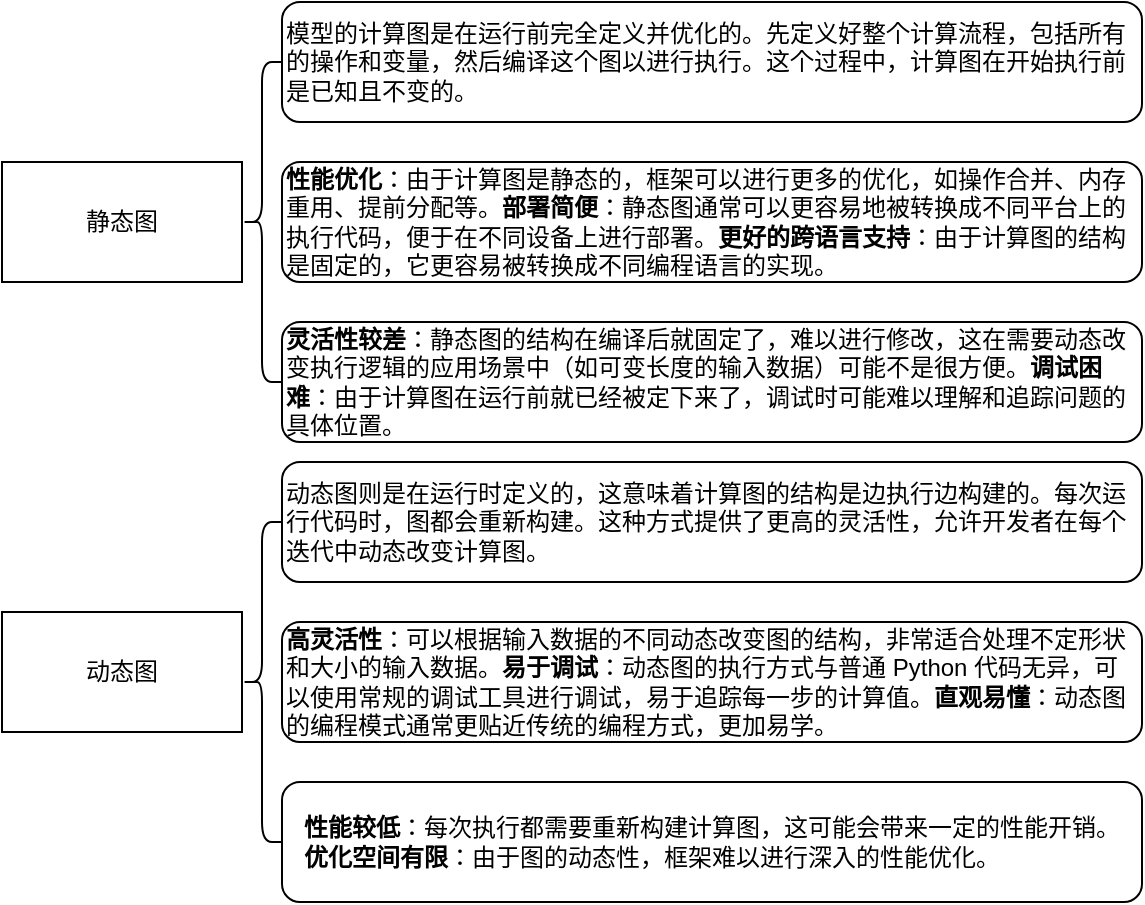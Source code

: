 <mxfile version="21.2.1" type="device">
  <diagram name="第 1 页" id="Esp3hDGhFjqNxBSr7eub">
    <mxGraphModel dx="1036" dy="606" grid="1" gridSize="10" guides="1" tooltips="1" connect="1" arrows="1" fold="1" page="1" pageScale="1" pageWidth="827" pageHeight="1169" math="0" shadow="0">
      <root>
        <mxCell id="0" />
        <mxCell id="1" parent="0" />
        <mxCell id="TFy0LGWY01Z1vN0gK8PG-1" value="静态图" style="rounded=0;whiteSpace=wrap;html=1;" vertex="1" parent="1">
          <mxGeometry x="90" y="280" width="120" height="60" as="geometry" />
        </mxCell>
        <mxCell id="TFy0LGWY01Z1vN0gK8PG-2" value="模型的计算图是在运行前完全定义并优化的。先定义好整个计算流程，包括所有的操作和变量，然后编译这个图以进行执行。这个过程中，计算图在开始执行前是已知且不变的。" style="rounded=1;whiteSpace=wrap;html=1;align=left;" vertex="1" parent="1">
          <mxGeometry x="230" y="200" width="430" height="60" as="geometry" />
        </mxCell>
        <mxCell id="TFy0LGWY01Z1vN0gK8PG-3" value="&lt;strong style=&quot;border-color: var(--border-color);&quot;&gt;性能优化&lt;/strong&gt;：由于计算图是静态的，框架可以进行更多的优化，如操作合并、内存重用、提前分配等。&lt;strong style=&quot;border-color: var(--border-color); background-color: initial;&quot;&gt;部署简便&lt;/strong&gt;：静态图通常可以更容易地被转换成不同平台上的执行代码，便于在不同设备上进行部署。&lt;strong style=&quot;border-color: var(--border-color); background-color: initial;&quot;&gt;更好的跨语言支持&lt;/strong&gt;&lt;span style=&quot;border-color: var(--border-color); background-color: initial;&quot;&gt;：由于计算图的结构是固定的，它更容易被转换成不同编程语言的实现。&lt;/span&gt;" style="rounded=1;whiteSpace=wrap;html=1;align=left;" vertex="1" parent="1">
          <mxGeometry x="230" y="280" width="430" height="60" as="geometry" />
        </mxCell>
        <mxCell id="TFy0LGWY01Z1vN0gK8PG-4" value="" style="shape=curlyBracket;whiteSpace=wrap;html=1;rounded=1;labelPosition=left;verticalLabelPosition=middle;align=right;verticalAlign=middle;" vertex="1" parent="1">
          <mxGeometry x="210" y="230" width="20" height="160" as="geometry" />
        </mxCell>
        <mxCell id="TFy0LGWY01Z1vN0gK8PG-5" value="动态图" style="rounded=0;whiteSpace=wrap;html=1;" vertex="1" parent="1">
          <mxGeometry x="90" y="505" width="120" height="60" as="geometry" />
        </mxCell>
        <mxCell id="TFy0LGWY01Z1vN0gK8PG-6" value="动态图则是在运行时定义的，这意味着计算图的结构是边执行边构建的。每次运行代码时，图都会重新构建。这种方式提供了更高的灵活性，允许开发者在每个迭代中动态改变计算图。" style="rounded=1;whiteSpace=wrap;html=1;align=left;" vertex="1" parent="1">
          <mxGeometry x="230" y="430" width="430" height="60" as="geometry" />
        </mxCell>
        <mxCell id="TFy0LGWY01Z1vN0gK8PG-7" value="&lt;strong style=&quot;border-color: var(--border-color);&quot;&gt;高灵活性&lt;/strong&gt;：可以根据输入数据的不同动态改变图的结构，非常适合处理不定形状和大小的输入数据。&lt;strong style=&quot;border-color: var(--border-color); background-color: initial;&quot;&gt;易于调试&lt;/strong&gt;：动态图的执行方式与普通 Python 代码无异，可以使用常规的调试工具进行调试，易于追踪每一步的计算值。&lt;strong style=&quot;border-color: var(--border-color); background-color: initial;&quot;&gt;直观易懂&lt;/strong&gt;&lt;span style=&quot;border-color: var(--border-color); background-color: initial;&quot;&gt;：动态图的编程模式通常更贴近传统的编程方式，更加易学。&lt;/span&gt;" style="rounded=1;whiteSpace=wrap;html=1;align=left;" vertex="1" parent="1">
          <mxGeometry x="230" y="510" width="430" height="60" as="geometry" />
        </mxCell>
        <mxCell id="TFy0LGWY01Z1vN0gK8PG-8" value="" style="shape=curlyBracket;whiteSpace=wrap;html=1;rounded=1;labelPosition=left;verticalLabelPosition=middle;align=right;verticalAlign=middle;" vertex="1" parent="1">
          <mxGeometry x="210" y="460" width="20" height="160" as="geometry" />
        </mxCell>
        <mxCell id="TFy0LGWY01Z1vN0gK8PG-9" value="&lt;strong style=&quot;border-color: var(--border-color);&quot;&gt;灵活性较差&lt;/strong&gt;：静态图的结构在编译后就固定了，难以进行修改，这在需要动态改变执行逻辑的应用场景中（如可变长度的输入数据）可能不是很方便。&lt;strong style=&quot;border-color: var(--border-color); background-color: initial;&quot;&gt;调试困难&lt;/strong&gt;：由于计算图在运行前就已经被定下来了，调试时可能难以理解和追踪问题的具体位置。" style="rounded=1;whiteSpace=wrap;html=1;align=left;" vertex="1" parent="1">
          <mxGeometry x="230" y="360" width="430" height="60" as="geometry" />
        </mxCell>
        <mxCell id="TFy0LGWY01Z1vN0gK8PG-10" value="&lt;strong style=&quot;border-color: var(--border-color);&quot;&gt;性能较低&lt;/strong&gt;：每次执行都需要重新构建计算图，这可能会带来一定的性能开销。&lt;br&gt;&lt;div style=&quot;text-align: left;&quot;&gt;&lt;strong style=&quot;background-color: initial; border-color: var(--border-color);&quot;&gt;优化空间有限&lt;/strong&gt;&lt;span style=&quot;background-color: initial;&quot;&gt;：由于图的动态性，框架难以进行深入的性能优化。&lt;/span&gt;&lt;/div&gt;" style="rounded=1;whiteSpace=wrap;html=1;" vertex="1" parent="1">
          <mxGeometry x="230" y="590" width="430" height="60" as="geometry" />
        </mxCell>
      </root>
    </mxGraphModel>
  </diagram>
</mxfile>
